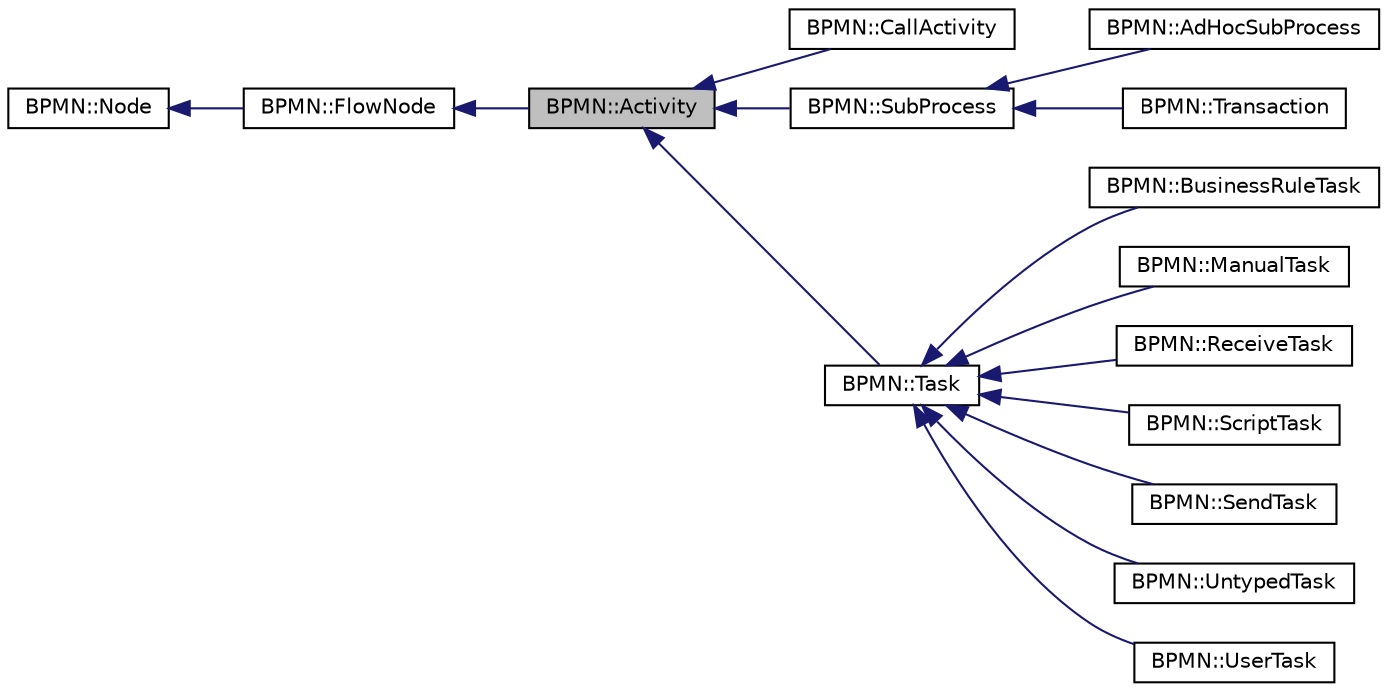 digraph "BPMN::Activity"
{
 // LATEX_PDF_SIZE
  edge [fontname="Helvetica",fontsize="10",labelfontname="Helvetica",labelfontsize="10"];
  node [fontname="Helvetica",fontsize="10",shape=record];
  rankdir="LR";
  Node1 [label="BPMN::Activity",height=0.2,width=0.4,color="black", fillcolor="grey75", style="filled", fontcolor="black",tooltip=" "];
  Node2 -> Node1 [dir="back",color="midnightblue",fontsize="10",style="solid",fontname="Helvetica"];
  Node2 [label="BPMN::FlowNode",height=0.2,width=0.4,color="black", fillcolor="white", style="filled",URL="$classBPMN_1_1FlowNode.html",tooltip=" "];
  Node3 -> Node2 [dir="back",color="midnightblue",fontsize="10",style="solid",fontname="Helvetica"];
  Node3 [label="BPMN::Node",height=0.2,width=0.4,color="black", fillcolor="white", style="filled",URL="$classBPMN_1_1Node.html",tooltip="Represents a node in a BPMN process."];
  Node1 -> Node4 [dir="back",color="midnightblue",fontsize="10",style="solid",fontname="Helvetica"];
  Node4 [label="BPMN::CallActivity",height=0.2,width=0.4,color="black", fillcolor="white", style="filled",URL="$classBPMN_1_1CallActivity.html",tooltip=" "];
  Node1 -> Node5 [dir="back",color="midnightblue",fontsize="10",style="solid",fontname="Helvetica"];
  Node5 [label="BPMN::SubProcess",height=0.2,width=0.4,color="black", fillcolor="white", style="filled",URL="$classBPMN_1_1SubProcess.html",tooltip=" "];
  Node5 -> Node6 [dir="back",color="midnightblue",fontsize="10",style="solid",fontname="Helvetica"];
  Node6 [label="BPMN::AdHocSubProcess",height=0.2,width=0.4,color="black", fillcolor="white", style="filled",URL="$classBPMN_1_1AdHocSubProcess.html",tooltip=" "];
  Node5 -> Node7 [dir="back",color="midnightblue",fontsize="10",style="solid",fontname="Helvetica"];
  Node7 [label="BPMN::Transaction",height=0.2,width=0.4,color="black", fillcolor="white", style="filled",URL="$classBPMN_1_1Transaction.html",tooltip=" "];
  Node1 -> Node8 [dir="back",color="midnightblue",fontsize="10",style="solid",fontname="Helvetica"];
  Node8 [label="BPMN::Task",height=0.2,width=0.4,color="black", fillcolor="white", style="filled",URL="$classBPMN_1_1Task.html",tooltip=" "];
  Node8 -> Node9 [dir="back",color="midnightblue",fontsize="10",style="solid",fontname="Helvetica"];
  Node9 [label="BPMN::BusinessRuleTask",height=0.2,width=0.4,color="black", fillcolor="white", style="filled",URL="$classBPMN_1_1BusinessRuleTask.html",tooltip=" "];
  Node8 -> Node10 [dir="back",color="midnightblue",fontsize="10",style="solid",fontname="Helvetica"];
  Node10 [label="BPMN::ManualTask",height=0.2,width=0.4,color="black", fillcolor="white", style="filled",URL="$classBPMN_1_1ManualTask.html",tooltip=" "];
  Node8 -> Node11 [dir="back",color="midnightblue",fontsize="10",style="solid",fontname="Helvetica"];
  Node11 [label="BPMN::ReceiveTask",height=0.2,width=0.4,color="black", fillcolor="white", style="filled",URL="$classBPMN_1_1ReceiveTask.html",tooltip=" "];
  Node8 -> Node12 [dir="back",color="midnightblue",fontsize="10",style="solid",fontname="Helvetica"];
  Node12 [label="BPMN::ScriptTask",height=0.2,width=0.4,color="black", fillcolor="white", style="filled",URL="$classBPMN_1_1ScriptTask.html",tooltip=" "];
  Node8 -> Node13 [dir="back",color="midnightblue",fontsize="10",style="solid",fontname="Helvetica"];
  Node13 [label="BPMN::SendTask",height=0.2,width=0.4,color="black", fillcolor="white", style="filled",URL="$classBPMN_1_1SendTask.html",tooltip=" "];
  Node8 -> Node14 [dir="back",color="midnightblue",fontsize="10",style="solid",fontname="Helvetica"];
  Node14 [label="BPMN::UntypedTask",height=0.2,width=0.4,color="black", fillcolor="white", style="filled",URL="$classBPMN_1_1UntypedTask.html",tooltip=" "];
  Node8 -> Node15 [dir="back",color="midnightblue",fontsize="10",style="solid",fontname="Helvetica"];
  Node15 [label="BPMN::UserTask",height=0.2,width=0.4,color="black", fillcolor="white", style="filled",URL="$classBPMN_1_1UserTask.html",tooltip=" "];
}
